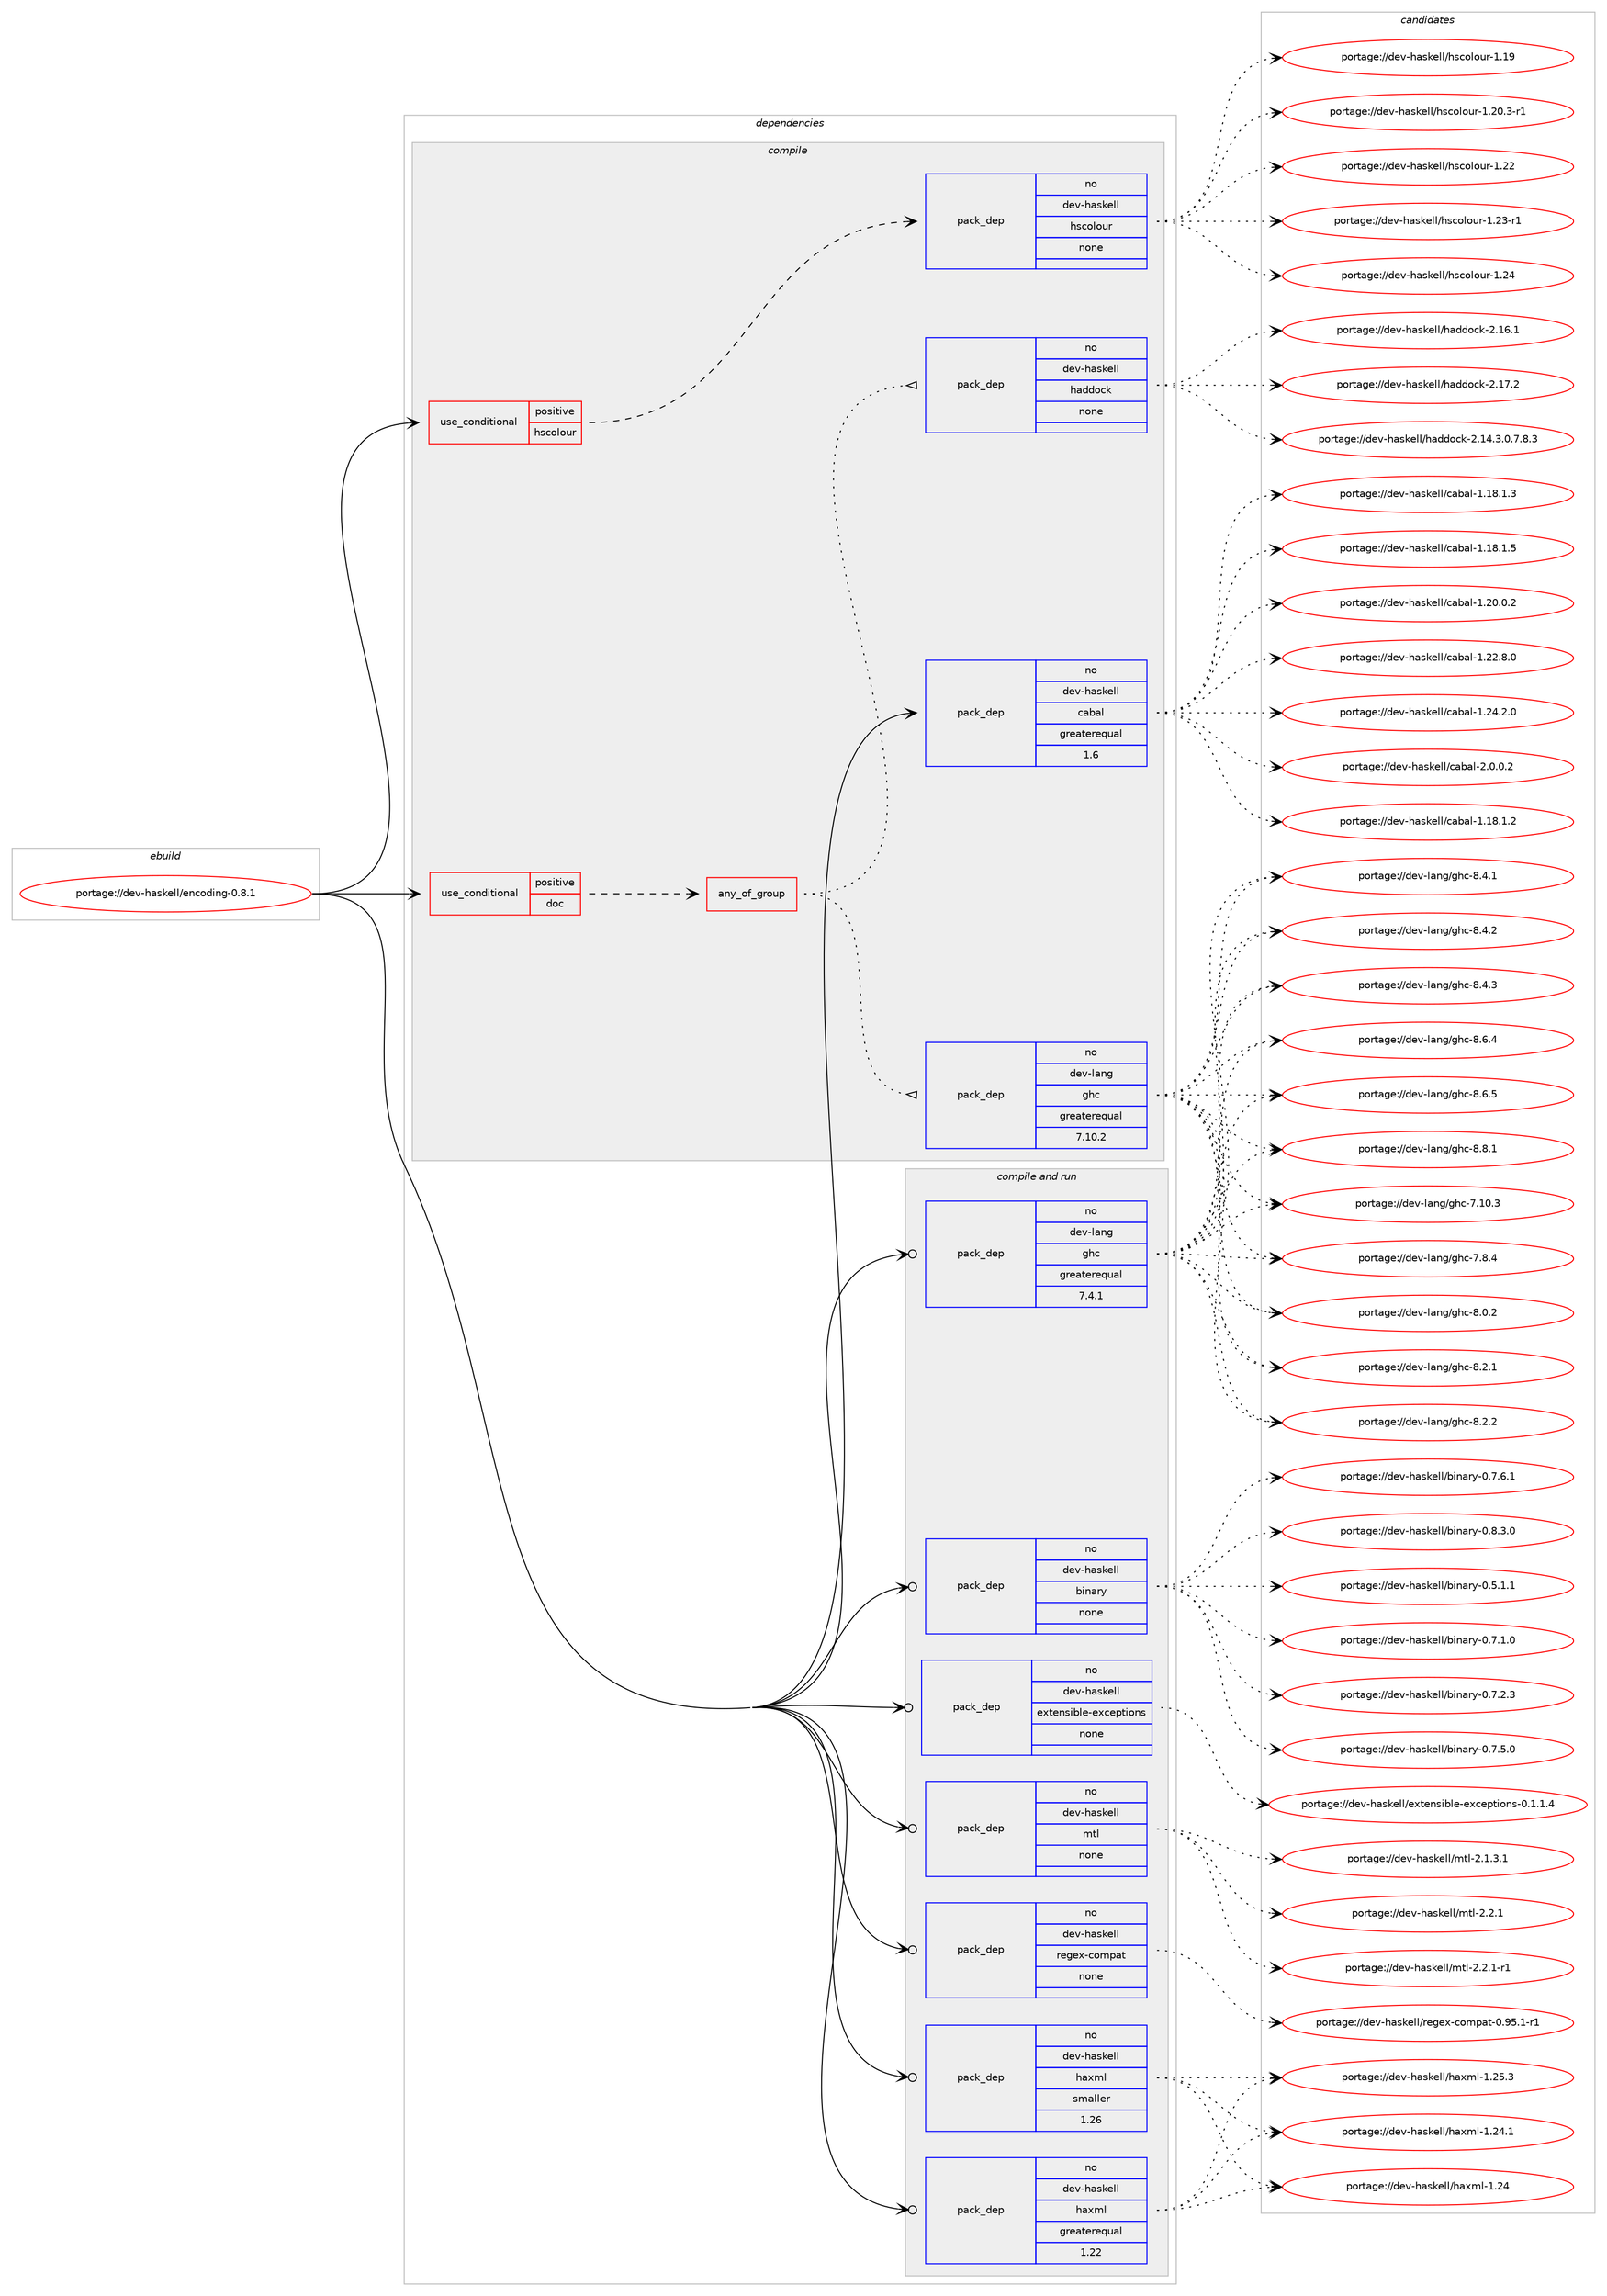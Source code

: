 digraph prolog {

# *************
# Graph options
# *************

newrank=true;
concentrate=true;
compound=true;
graph [rankdir=LR,fontname=Helvetica,fontsize=10,ranksep=1.5];#, ranksep=2.5, nodesep=0.2];
edge  [arrowhead=vee];
node  [fontname=Helvetica,fontsize=10];

# **********
# The ebuild
# **********

subgraph cluster_leftcol {
color=gray;
rank=same;
label=<<i>ebuild</i>>;
id [label="portage://dev-haskell/encoding-0.8.1", color=red, width=4, href="../dev-haskell/encoding-0.8.1.svg"];
}

# ****************
# The dependencies
# ****************

subgraph cluster_midcol {
color=gray;
label=<<i>dependencies</i>>;
subgraph cluster_compile {
fillcolor="#eeeeee";
style=filled;
label=<<i>compile</i>>;
subgraph cond15061 {
dependency67326 [label=<<TABLE BORDER="0" CELLBORDER="1" CELLSPACING="0" CELLPADDING="4"><TR><TD ROWSPAN="3" CELLPADDING="10">use_conditional</TD></TR><TR><TD>positive</TD></TR><TR><TD>doc</TD></TR></TABLE>>, shape=none, color=red];
subgraph any1642 {
dependency67327 [label=<<TABLE BORDER="0" CELLBORDER="1" CELLSPACING="0" CELLPADDING="4"><TR><TD CELLPADDING="10">any_of_group</TD></TR></TABLE>>, shape=none, color=red];subgraph pack50566 {
dependency67328 [label=<<TABLE BORDER="0" CELLBORDER="1" CELLSPACING="0" CELLPADDING="4" WIDTH="220"><TR><TD ROWSPAN="6" CELLPADDING="30">pack_dep</TD></TR><TR><TD WIDTH="110">no</TD></TR><TR><TD>dev-haskell</TD></TR><TR><TD>haddock</TD></TR><TR><TD>none</TD></TR><TR><TD></TD></TR></TABLE>>, shape=none, color=blue];
}
dependency67327:e -> dependency67328:w [weight=20,style="dotted",arrowhead="oinv"];
subgraph pack50567 {
dependency67329 [label=<<TABLE BORDER="0" CELLBORDER="1" CELLSPACING="0" CELLPADDING="4" WIDTH="220"><TR><TD ROWSPAN="6" CELLPADDING="30">pack_dep</TD></TR><TR><TD WIDTH="110">no</TD></TR><TR><TD>dev-lang</TD></TR><TR><TD>ghc</TD></TR><TR><TD>greaterequal</TD></TR><TR><TD>7.10.2</TD></TR></TABLE>>, shape=none, color=blue];
}
dependency67327:e -> dependency67329:w [weight=20,style="dotted",arrowhead="oinv"];
}
dependency67326:e -> dependency67327:w [weight=20,style="dashed",arrowhead="vee"];
}
id:e -> dependency67326:w [weight=20,style="solid",arrowhead="vee"];
subgraph cond15062 {
dependency67330 [label=<<TABLE BORDER="0" CELLBORDER="1" CELLSPACING="0" CELLPADDING="4"><TR><TD ROWSPAN="3" CELLPADDING="10">use_conditional</TD></TR><TR><TD>positive</TD></TR><TR><TD>hscolour</TD></TR></TABLE>>, shape=none, color=red];
subgraph pack50568 {
dependency67331 [label=<<TABLE BORDER="0" CELLBORDER="1" CELLSPACING="0" CELLPADDING="4" WIDTH="220"><TR><TD ROWSPAN="6" CELLPADDING="30">pack_dep</TD></TR><TR><TD WIDTH="110">no</TD></TR><TR><TD>dev-haskell</TD></TR><TR><TD>hscolour</TD></TR><TR><TD>none</TD></TR><TR><TD></TD></TR></TABLE>>, shape=none, color=blue];
}
dependency67330:e -> dependency67331:w [weight=20,style="dashed",arrowhead="vee"];
}
id:e -> dependency67330:w [weight=20,style="solid",arrowhead="vee"];
subgraph pack50569 {
dependency67332 [label=<<TABLE BORDER="0" CELLBORDER="1" CELLSPACING="0" CELLPADDING="4" WIDTH="220"><TR><TD ROWSPAN="6" CELLPADDING="30">pack_dep</TD></TR><TR><TD WIDTH="110">no</TD></TR><TR><TD>dev-haskell</TD></TR><TR><TD>cabal</TD></TR><TR><TD>greaterequal</TD></TR><TR><TD>1.6</TD></TR></TABLE>>, shape=none, color=blue];
}
id:e -> dependency67332:w [weight=20,style="solid",arrowhead="vee"];
}
subgraph cluster_compileandrun {
fillcolor="#eeeeee";
style=filled;
label=<<i>compile and run</i>>;
subgraph pack50570 {
dependency67333 [label=<<TABLE BORDER="0" CELLBORDER="1" CELLSPACING="0" CELLPADDING="4" WIDTH="220"><TR><TD ROWSPAN="6" CELLPADDING="30">pack_dep</TD></TR><TR><TD WIDTH="110">no</TD></TR><TR><TD>dev-haskell</TD></TR><TR><TD>binary</TD></TR><TR><TD>none</TD></TR><TR><TD></TD></TR></TABLE>>, shape=none, color=blue];
}
id:e -> dependency67333:w [weight=20,style="solid",arrowhead="odotvee"];
subgraph pack50571 {
dependency67334 [label=<<TABLE BORDER="0" CELLBORDER="1" CELLSPACING="0" CELLPADDING="4" WIDTH="220"><TR><TD ROWSPAN="6" CELLPADDING="30">pack_dep</TD></TR><TR><TD WIDTH="110">no</TD></TR><TR><TD>dev-haskell</TD></TR><TR><TD>extensible-exceptions</TD></TR><TR><TD>none</TD></TR><TR><TD></TD></TR></TABLE>>, shape=none, color=blue];
}
id:e -> dependency67334:w [weight=20,style="solid",arrowhead="odotvee"];
subgraph pack50572 {
dependency67335 [label=<<TABLE BORDER="0" CELLBORDER="1" CELLSPACING="0" CELLPADDING="4" WIDTH="220"><TR><TD ROWSPAN="6" CELLPADDING="30">pack_dep</TD></TR><TR><TD WIDTH="110">no</TD></TR><TR><TD>dev-haskell</TD></TR><TR><TD>haxml</TD></TR><TR><TD>greaterequal</TD></TR><TR><TD>1.22</TD></TR></TABLE>>, shape=none, color=blue];
}
id:e -> dependency67335:w [weight=20,style="solid",arrowhead="odotvee"];
subgraph pack50573 {
dependency67336 [label=<<TABLE BORDER="0" CELLBORDER="1" CELLSPACING="0" CELLPADDING="4" WIDTH="220"><TR><TD ROWSPAN="6" CELLPADDING="30">pack_dep</TD></TR><TR><TD WIDTH="110">no</TD></TR><TR><TD>dev-haskell</TD></TR><TR><TD>haxml</TD></TR><TR><TD>smaller</TD></TR><TR><TD>1.26</TD></TR></TABLE>>, shape=none, color=blue];
}
id:e -> dependency67336:w [weight=20,style="solid",arrowhead="odotvee"];
subgraph pack50574 {
dependency67337 [label=<<TABLE BORDER="0" CELLBORDER="1" CELLSPACING="0" CELLPADDING="4" WIDTH="220"><TR><TD ROWSPAN="6" CELLPADDING="30">pack_dep</TD></TR><TR><TD WIDTH="110">no</TD></TR><TR><TD>dev-haskell</TD></TR><TR><TD>mtl</TD></TR><TR><TD>none</TD></TR><TR><TD></TD></TR></TABLE>>, shape=none, color=blue];
}
id:e -> dependency67337:w [weight=20,style="solid",arrowhead="odotvee"];
subgraph pack50575 {
dependency67338 [label=<<TABLE BORDER="0" CELLBORDER="1" CELLSPACING="0" CELLPADDING="4" WIDTH="220"><TR><TD ROWSPAN="6" CELLPADDING="30">pack_dep</TD></TR><TR><TD WIDTH="110">no</TD></TR><TR><TD>dev-haskell</TD></TR><TR><TD>regex-compat</TD></TR><TR><TD>none</TD></TR><TR><TD></TD></TR></TABLE>>, shape=none, color=blue];
}
id:e -> dependency67338:w [weight=20,style="solid",arrowhead="odotvee"];
subgraph pack50576 {
dependency67339 [label=<<TABLE BORDER="0" CELLBORDER="1" CELLSPACING="0" CELLPADDING="4" WIDTH="220"><TR><TD ROWSPAN="6" CELLPADDING="30">pack_dep</TD></TR><TR><TD WIDTH="110">no</TD></TR><TR><TD>dev-lang</TD></TR><TR><TD>ghc</TD></TR><TR><TD>greaterequal</TD></TR><TR><TD>7.4.1</TD></TR></TABLE>>, shape=none, color=blue];
}
id:e -> dependency67339:w [weight=20,style="solid",arrowhead="odotvee"];
}
subgraph cluster_run {
fillcolor="#eeeeee";
style=filled;
label=<<i>run</i>>;
}
}

# **************
# The candidates
# **************

subgraph cluster_choices {
rank=same;
color=gray;
label=<<i>candidates</i>>;

subgraph choice50566 {
color=black;
nodesep=1;
choiceportage1001011184510497115107101108108471049710010011199107455046495246514648465546564651 [label="portage://dev-haskell/haddock-2.14.3.0.7.8.3", color=red, width=4,href="../dev-haskell/haddock-2.14.3.0.7.8.3.svg"];
choiceportage100101118451049711510710110810847104971001001119910745504649544649 [label="portage://dev-haskell/haddock-2.16.1", color=red, width=4,href="../dev-haskell/haddock-2.16.1.svg"];
choiceportage100101118451049711510710110810847104971001001119910745504649554650 [label="portage://dev-haskell/haddock-2.17.2", color=red, width=4,href="../dev-haskell/haddock-2.17.2.svg"];
dependency67328:e -> choiceportage1001011184510497115107101108108471049710010011199107455046495246514648465546564651:w [style=dotted,weight="100"];
dependency67328:e -> choiceportage100101118451049711510710110810847104971001001119910745504649544649:w [style=dotted,weight="100"];
dependency67328:e -> choiceportage100101118451049711510710110810847104971001001119910745504649554650:w [style=dotted,weight="100"];
}
subgraph choice50567 {
color=black;
nodesep=1;
choiceportage1001011184510897110103471031049945554649484651 [label="portage://dev-lang/ghc-7.10.3", color=red, width=4,href="../dev-lang/ghc-7.10.3.svg"];
choiceportage10010111845108971101034710310499455546564652 [label="portage://dev-lang/ghc-7.8.4", color=red, width=4,href="../dev-lang/ghc-7.8.4.svg"];
choiceportage10010111845108971101034710310499455646484650 [label="portage://dev-lang/ghc-8.0.2", color=red, width=4,href="../dev-lang/ghc-8.0.2.svg"];
choiceportage10010111845108971101034710310499455646504649 [label="portage://dev-lang/ghc-8.2.1", color=red, width=4,href="../dev-lang/ghc-8.2.1.svg"];
choiceportage10010111845108971101034710310499455646504650 [label="portage://dev-lang/ghc-8.2.2", color=red, width=4,href="../dev-lang/ghc-8.2.2.svg"];
choiceportage10010111845108971101034710310499455646524649 [label="portage://dev-lang/ghc-8.4.1", color=red, width=4,href="../dev-lang/ghc-8.4.1.svg"];
choiceportage10010111845108971101034710310499455646524650 [label="portage://dev-lang/ghc-8.4.2", color=red, width=4,href="../dev-lang/ghc-8.4.2.svg"];
choiceportage10010111845108971101034710310499455646524651 [label="portage://dev-lang/ghc-8.4.3", color=red, width=4,href="../dev-lang/ghc-8.4.3.svg"];
choiceportage10010111845108971101034710310499455646544652 [label="portage://dev-lang/ghc-8.6.4", color=red, width=4,href="../dev-lang/ghc-8.6.4.svg"];
choiceportage10010111845108971101034710310499455646544653 [label="portage://dev-lang/ghc-8.6.5", color=red, width=4,href="../dev-lang/ghc-8.6.5.svg"];
choiceportage10010111845108971101034710310499455646564649 [label="portage://dev-lang/ghc-8.8.1", color=red, width=4,href="../dev-lang/ghc-8.8.1.svg"];
dependency67329:e -> choiceportage1001011184510897110103471031049945554649484651:w [style=dotted,weight="100"];
dependency67329:e -> choiceportage10010111845108971101034710310499455546564652:w [style=dotted,weight="100"];
dependency67329:e -> choiceportage10010111845108971101034710310499455646484650:w [style=dotted,weight="100"];
dependency67329:e -> choiceportage10010111845108971101034710310499455646504649:w [style=dotted,weight="100"];
dependency67329:e -> choiceportage10010111845108971101034710310499455646504650:w [style=dotted,weight="100"];
dependency67329:e -> choiceportage10010111845108971101034710310499455646524649:w [style=dotted,weight="100"];
dependency67329:e -> choiceportage10010111845108971101034710310499455646524650:w [style=dotted,weight="100"];
dependency67329:e -> choiceportage10010111845108971101034710310499455646524651:w [style=dotted,weight="100"];
dependency67329:e -> choiceportage10010111845108971101034710310499455646544652:w [style=dotted,weight="100"];
dependency67329:e -> choiceportage10010111845108971101034710310499455646544653:w [style=dotted,weight="100"];
dependency67329:e -> choiceportage10010111845108971101034710310499455646564649:w [style=dotted,weight="100"];
}
subgraph choice50568 {
color=black;
nodesep=1;
choiceportage100101118451049711510710110810847104115991111081111171144549464957 [label="portage://dev-haskell/hscolour-1.19", color=red, width=4,href="../dev-haskell/hscolour-1.19.svg"];
choiceportage10010111845104971151071011081084710411599111108111117114454946504846514511449 [label="portage://dev-haskell/hscolour-1.20.3-r1", color=red, width=4,href="../dev-haskell/hscolour-1.20.3-r1.svg"];
choiceportage100101118451049711510710110810847104115991111081111171144549465050 [label="portage://dev-haskell/hscolour-1.22", color=red, width=4,href="../dev-haskell/hscolour-1.22.svg"];
choiceportage1001011184510497115107101108108471041159911110811111711445494650514511449 [label="portage://dev-haskell/hscolour-1.23-r1", color=red, width=4,href="../dev-haskell/hscolour-1.23-r1.svg"];
choiceportage100101118451049711510710110810847104115991111081111171144549465052 [label="portage://dev-haskell/hscolour-1.24", color=red, width=4,href="../dev-haskell/hscolour-1.24.svg"];
dependency67331:e -> choiceportage100101118451049711510710110810847104115991111081111171144549464957:w [style=dotted,weight="100"];
dependency67331:e -> choiceportage10010111845104971151071011081084710411599111108111117114454946504846514511449:w [style=dotted,weight="100"];
dependency67331:e -> choiceportage100101118451049711510710110810847104115991111081111171144549465050:w [style=dotted,weight="100"];
dependency67331:e -> choiceportage1001011184510497115107101108108471041159911110811111711445494650514511449:w [style=dotted,weight="100"];
dependency67331:e -> choiceportage100101118451049711510710110810847104115991111081111171144549465052:w [style=dotted,weight="100"];
}
subgraph choice50569 {
color=black;
nodesep=1;
choiceportage10010111845104971151071011081084799979897108454946495646494650 [label="portage://dev-haskell/cabal-1.18.1.2", color=red, width=4,href="../dev-haskell/cabal-1.18.1.2.svg"];
choiceportage10010111845104971151071011081084799979897108454946495646494651 [label="portage://dev-haskell/cabal-1.18.1.3", color=red, width=4,href="../dev-haskell/cabal-1.18.1.3.svg"];
choiceportage10010111845104971151071011081084799979897108454946495646494653 [label="portage://dev-haskell/cabal-1.18.1.5", color=red, width=4,href="../dev-haskell/cabal-1.18.1.5.svg"];
choiceportage10010111845104971151071011081084799979897108454946504846484650 [label="portage://dev-haskell/cabal-1.20.0.2", color=red, width=4,href="../dev-haskell/cabal-1.20.0.2.svg"];
choiceportage10010111845104971151071011081084799979897108454946505046564648 [label="portage://dev-haskell/cabal-1.22.8.0", color=red, width=4,href="../dev-haskell/cabal-1.22.8.0.svg"];
choiceportage10010111845104971151071011081084799979897108454946505246504648 [label="portage://dev-haskell/cabal-1.24.2.0", color=red, width=4,href="../dev-haskell/cabal-1.24.2.0.svg"];
choiceportage100101118451049711510710110810847999798971084550464846484650 [label="portage://dev-haskell/cabal-2.0.0.2", color=red, width=4,href="../dev-haskell/cabal-2.0.0.2.svg"];
dependency67332:e -> choiceportage10010111845104971151071011081084799979897108454946495646494650:w [style=dotted,weight="100"];
dependency67332:e -> choiceportage10010111845104971151071011081084799979897108454946495646494651:w [style=dotted,weight="100"];
dependency67332:e -> choiceportage10010111845104971151071011081084799979897108454946495646494653:w [style=dotted,weight="100"];
dependency67332:e -> choiceportage10010111845104971151071011081084799979897108454946504846484650:w [style=dotted,weight="100"];
dependency67332:e -> choiceportage10010111845104971151071011081084799979897108454946505046564648:w [style=dotted,weight="100"];
dependency67332:e -> choiceportage10010111845104971151071011081084799979897108454946505246504648:w [style=dotted,weight="100"];
dependency67332:e -> choiceportage100101118451049711510710110810847999798971084550464846484650:w [style=dotted,weight="100"];
}
subgraph choice50570 {
color=black;
nodesep=1;
choiceportage10010111845104971151071011081084798105110971141214548465346494649 [label="portage://dev-haskell/binary-0.5.1.1", color=red, width=4,href="../dev-haskell/binary-0.5.1.1.svg"];
choiceportage10010111845104971151071011081084798105110971141214548465546494648 [label="portage://dev-haskell/binary-0.7.1.0", color=red, width=4,href="../dev-haskell/binary-0.7.1.0.svg"];
choiceportage10010111845104971151071011081084798105110971141214548465546504651 [label="portage://dev-haskell/binary-0.7.2.3", color=red, width=4,href="../dev-haskell/binary-0.7.2.3.svg"];
choiceportage10010111845104971151071011081084798105110971141214548465546534648 [label="portage://dev-haskell/binary-0.7.5.0", color=red, width=4,href="../dev-haskell/binary-0.7.5.0.svg"];
choiceportage10010111845104971151071011081084798105110971141214548465546544649 [label="portage://dev-haskell/binary-0.7.6.1", color=red, width=4,href="../dev-haskell/binary-0.7.6.1.svg"];
choiceportage10010111845104971151071011081084798105110971141214548465646514648 [label="portage://dev-haskell/binary-0.8.3.0", color=red, width=4,href="../dev-haskell/binary-0.8.3.0.svg"];
dependency67333:e -> choiceportage10010111845104971151071011081084798105110971141214548465346494649:w [style=dotted,weight="100"];
dependency67333:e -> choiceportage10010111845104971151071011081084798105110971141214548465546494648:w [style=dotted,weight="100"];
dependency67333:e -> choiceportage10010111845104971151071011081084798105110971141214548465546504651:w [style=dotted,weight="100"];
dependency67333:e -> choiceportage10010111845104971151071011081084798105110971141214548465546534648:w [style=dotted,weight="100"];
dependency67333:e -> choiceportage10010111845104971151071011081084798105110971141214548465546544649:w [style=dotted,weight="100"];
dependency67333:e -> choiceportage10010111845104971151071011081084798105110971141214548465646514648:w [style=dotted,weight="100"];
}
subgraph choice50571 {
color=black;
nodesep=1;
choiceportage1001011184510497115107101108108471011201161011101151059810810145101120991011121161051111101154548464946494652 [label="portage://dev-haskell/extensible-exceptions-0.1.1.4", color=red, width=4,href="../dev-haskell/extensible-exceptions-0.1.1.4.svg"];
dependency67334:e -> choiceportage1001011184510497115107101108108471011201161011101151059810810145101120991011121161051111101154548464946494652:w [style=dotted,weight="100"];
}
subgraph choice50572 {
color=black;
nodesep=1;
choiceportage100101118451049711510710110810847104971201091084549465052 [label="portage://dev-haskell/haxml-1.24", color=red, width=4,href="../dev-haskell/haxml-1.24.svg"];
choiceportage1001011184510497115107101108108471049712010910845494650524649 [label="portage://dev-haskell/haxml-1.24.1", color=red, width=4,href="../dev-haskell/haxml-1.24.1.svg"];
choiceportage1001011184510497115107101108108471049712010910845494650534651 [label="portage://dev-haskell/haxml-1.25.3", color=red, width=4,href="../dev-haskell/haxml-1.25.3.svg"];
dependency67335:e -> choiceportage100101118451049711510710110810847104971201091084549465052:w [style=dotted,weight="100"];
dependency67335:e -> choiceportage1001011184510497115107101108108471049712010910845494650524649:w [style=dotted,weight="100"];
dependency67335:e -> choiceportage1001011184510497115107101108108471049712010910845494650534651:w [style=dotted,weight="100"];
}
subgraph choice50573 {
color=black;
nodesep=1;
choiceportage100101118451049711510710110810847104971201091084549465052 [label="portage://dev-haskell/haxml-1.24", color=red, width=4,href="../dev-haskell/haxml-1.24.svg"];
choiceportage1001011184510497115107101108108471049712010910845494650524649 [label="portage://dev-haskell/haxml-1.24.1", color=red, width=4,href="../dev-haskell/haxml-1.24.1.svg"];
choiceportage1001011184510497115107101108108471049712010910845494650534651 [label="portage://dev-haskell/haxml-1.25.3", color=red, width=4,href="../dev-haskell/haxml-1.25.3.svg"];
dependency67336:e -> choiceportage100101118451049711510710110810847104971201091084549465052:w [style=dotted,weight="100"];
dependency67336:e -> choiceportage1001011184510497115107101108108471049712010910845494650524649:w [style=dotted,weight="100"];
dependency67336:e -> choiceportage1001011184510497115107101108108471049712010910845494650534651:w [style=dotted,weight="100"];
}
subgraph choice50574 {
color=black;
nodesep=1;
choiceportage1001011184510497115107101108108471091161084550464946514649 [label="portage://dev-haskell/mtl-2.1.3.1", color=red, width=4,href="../dev-haskell/mtl-2.1.3.1.svg"];
choiceportage100101118451049711510710110810847109116108455046504649 [label="portage://dev-haskell/mtl-2.2.1", color=red, width=4,href="../dev-haskell/mtl-2.2.1.svg"];
choiceportage1001011184510497115107101108108471091161084550465046494511449 [label="portage://dev-haskell/mtl-2.2.1-r1", color=red, width=4,href="../dev-haskell/mtl-2.2.1-r1.svg"];
dependency67337:e -> choiceportage1001011184510497115107101108108471091161084550464946514649:w [style=dotted,weight="100"];
dependency67337:e -> choiceportage100101118451049711510710110810847109116108455046504649:w [style=dotted,weight="100"];
dependency67337:e -> choiceportage1001011184510497115107101108108471091161084550465046494511449:w [style=dotted,weight="100"];
}
subgraph choice50575 {
color=black;
nodesep=1;
choiceportage100101118451049711510710110810847114101103101120459911110911297116454846575346494511449 [label="portage://dev-haskell/regex-compat-0.95.1-r1", color=red, width=4,href="../dev-haskell/regex-compat-0.95.1-r1.svg"];
dependency67338:e -> choiceportage100101118451049711510710110810847114101103101120459911110911297116454846575346494511449:w [style=dotted,weight="100"];
}
subgraph choice50576 {
color=black;
nodesep=1;
choiceportage1001011184510897110103471031049945554649484651 [label="portage://dev-lang/ghc-7.10.3", color=red, width=4,href="../dev-lang/ghc-7.10.3.svg"];
choiceportage10010111845108971101034710310499455546564652 [label="portage://dev-lang/ghc-7.8.4", color=red, width=4,href="../dev-lang/ghc-7.8.4.svg"];
choiceportage10010111845108971101034710310499455646484650 [label="portage://dev-lang/ghc-8.0.2", color=red, width=4,href="../dev-lang/ghc-8.0.2.svg"];
choiceportage10010111845108971101034710310499455646504649 [label="portage://dev-lang/ghc-8.2.1", color=red, width=4,href="../dev-lang/ghc-8.2.1.svg"];
choiceportage10010111845108971101034710310499455646504650 [label="portage://dev-lang/ghc-8.2.2", color=red, width=4,href="../dev-lang/ghc-8.2.2.svg"];
choiceportage10010111845108971101034710310499455646524649 [label="portage://dev-lang/ghc-8.4.1", color=red, width=4,href="../dev-lang/ghc-8.4.1.svg"];
choiceportage10010111845108971101034710310499455646524650 [label="portage://dev-lang/ghc-8.4.2", color=red, width=4,href="../dev-lang/ghc-8.4.2.svg"];
choiceportage10010111845108971101034710310499455646524651 [label="portage://dev-lang/ghc-8.4.3", color=red, width=4,href="../dev-lang/ghc-8.4.3.svg"];
choiceportage10010111845108971101034710310499455646544652 [label="portage://dev-lang/ghc-8.6.4", color=red, width=4,href="../dev-lang/ghc-8.6.4.svg"];
choiceportage10010111845108971101034710310499455646544653 [label="portage://dev-lang/ghc-8.6.5", color=red, width=4,href="../dev-lang/ghc-8.6.5.svg"];
choiceportage10010111845108971101034710310499455646564649 [label="portage://dev-lang/ghc-8.8.1", color=red, width=4,href="../dev-lang/ghc-8.8.1.svg"];
dependency67339:e -> choiceportage1001011184510897110103471031049945554649484651:w [style=dotted,weight="100"];
dependency67339:e -> choiceportage10010111845108971101034710310499455546564652:w [style=dotted,weight="100"];
dependency67339:e -> choiceportage10010111845108971101034710310499455646484650:w [style=dotted,weight="100"];
dependency67339:e -> choiceportage10010111845108971101034710310499455646504649:w [style=dotted,weight="100"];
dependency67339:e -> choiceportage10010111845108971101034710310499455646504650:w [style=dotted,weight="100"];
dependency67339:e -> choiceportage10010111845108971101034710310499455646524649:w [style=dotted,weight="100"];
dependency67339:e -> choiceportage10010111845108971101034710310499455646524650:w [style=dotted,weight="100"];
dependency67339:e -> choiceportage10010111845108971101034710310499455646524651:w [style=dotted,weight="100"];
dependency67339:e -> choiceportage10010111845108971101034710310499455646544652:w [style=dotted,weight="100"];
dependency67339:e -> choiceportage10010111845108971101034710310499455646544653:w [style=dotted,weight="100"];
dependency67339:e -> choiceportage10010111845108971101034710310499455646564649:w [style=dotted,weight="100"];
}
}

}
